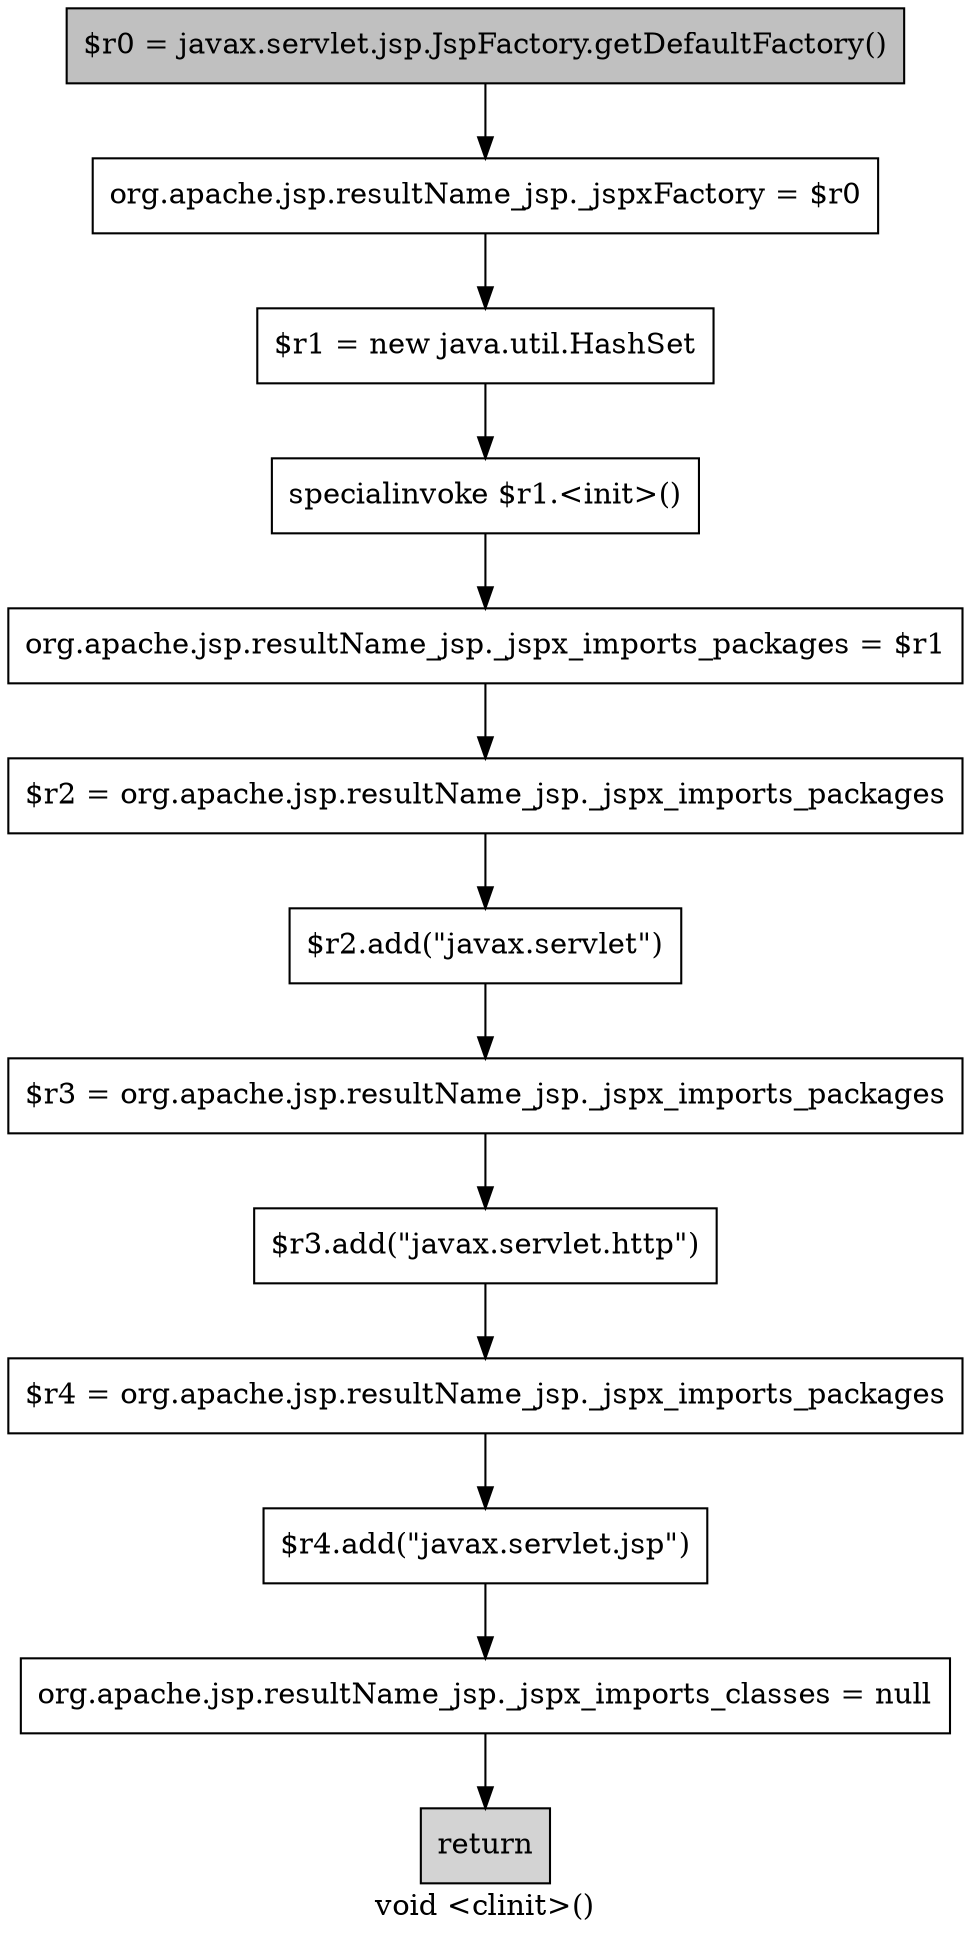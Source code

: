 digraph "void <clinit>()" {
    label="void <clinit>()";
    node [shape=box];
    "0" [style=filled,fillcolor=gray,label="$r0 = javax.servlet.jsp.JspFactory.getDefaultFactory()",];
    "1" [label="org.apache.jsp.resultName_jsp._jspxFactory = $r0",];
    "0"->"1";
    "2" [label="$r1 = new java.util.HashSet",];
    "1"->"2";
    "3" [label="specialinvoke $r1.<init>()",];
    "2"->"3";
    "4" [label="org.apache.jsp.resultName_jsp._jspx_imports_packages = $r1",];
    "3"->"4";
    "5" [label="$r2 = org.apache.jsp.resultName_jsp._jspx_imports_packages",];
    "4"->"5";
    "6" [label="$r2.add(\"javax.servlet\")",];
    "5"->"6";
    "7" [label="$r3 = org.apache.jsp.resultName_jsp._jspx_imports_packages",];
    "6"->"7";
    "8" [label="$r3.add(\"javax.servlet.http\")",];
    "7"->"8";
    "9" [label="$r4 = org.apache.jsp.resultName_jsp._jspx_imports_packages",];
    "8"->"9";
    "10" [label="$r4.add(\"javax.servlet.jsp\")",];
    "9"->"10";
    "11" [label="org.apache.jsp.resultName_jsp._jspx_imports_classes = null",];
    "10"->"11";
    "12" [style=filled,fillcolor=lightgray,label="return",];
    "11"->"12";
}
